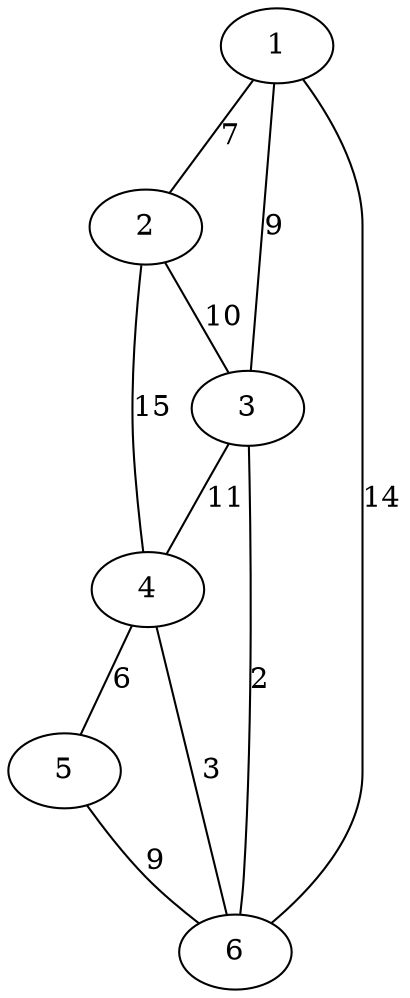 graph test_tree {
1--2[label=7]
1--3[label=9]
1--6[label=14]
2--3[label=10]
2--4[label=15]
3--4[label=11]
3--6[label=2]
4--5[label=6]
4--6[label=3]
5--6[label=9]
}
